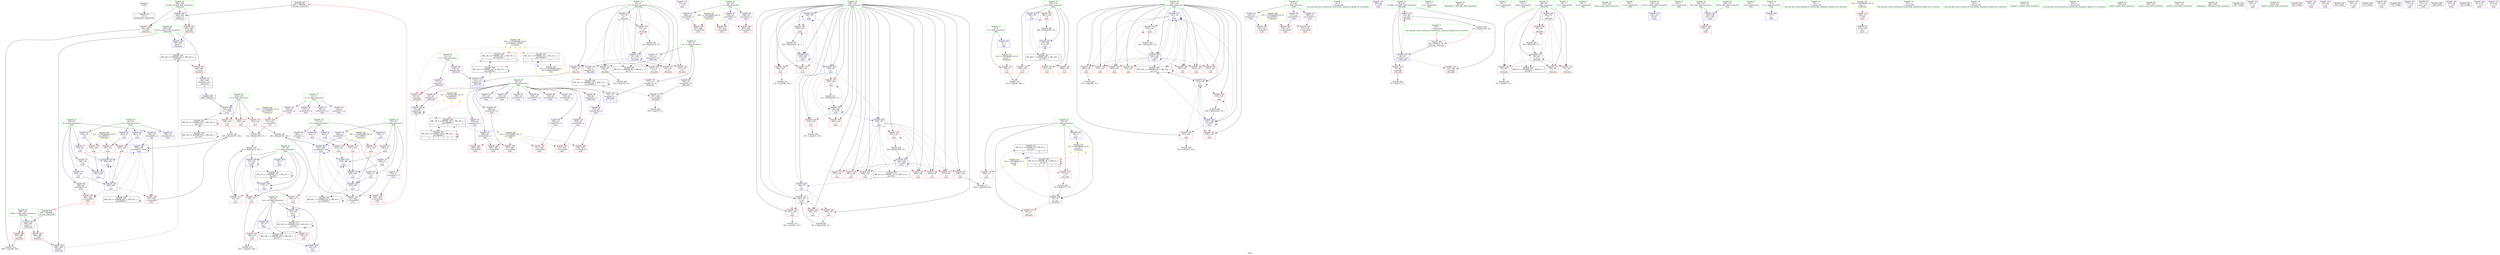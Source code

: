 digraph "SVFG" {
	label="SVFG";

	Node0x5629fb0e31a0 [shape=record,color=grey,label="{NodeID: 0\nNullPtr}"];
	Node0x5629fb0e31a0 -> Node0x5629fb0f45a0[style=solid];
	Node0x5629fb13c520 [shape=record,color=black,label="{NodeID: 443\n384 = PHI(280, )\n0th arg _Z4min2xx }"];
	Node0x5629fb13c520 -> Node0x5629fb101530[style=solid];
	Node0x5629fb0f6c00 [shape=record,color=red,label="{NodeID: 194\n333\<--332\n\<--arrayidx60\nmain\n}"];
	Node0x5629fb0f3730 [shape=record,color=purple,label="{NodeID: 111\n173\<--58\n\<--.str.5\nmain\n}"];
	Node0x5629fb0f2120 [shape=record,color=green,label="{NodeID: 28\n43\<--44\ny\<--y_field_insensitive\nGlob }"];
	Node0x5629fb0f2120 -> Node0x5629fb0f6170[style=solid];
	Node0x5629fb0f2120 -> Node0x5629fb0f6240[style=solid];
	Node0x5629fb0f2120 -> Node0x5629fb0f6310[style=solid];
	Node0x5629fb0fcc40 [shape=record,color=yellow,style=double,label="{NodeID: 388\n14V_1 = ENCHI(MR_14V_0)\npts\{460000 \}\nFun[main]|{<s0>5|<s1>5|<s2>5}}"];
	Node0x5629fb0fcc40:s0 -> Node0x5629fb0f79c0[style=dashed,color=red];
	Node0x5629fb0fcc40:s1 -> Node0x5629fb115750[style=dashed,color=red];
	Node0x5629fb0fcc40:s2 -> Node0x5629fb11c550[style=dashed,color=red];
	Node0x5629fb1053b0 [shape=record,color=grey,label="{NodeID: 305\n108 = cmp(107, 5, )\n}"];
	Node0x5629fb0f8380 [shape=record,color=blue,label="{NodeID: 222\n140\<--79\ni\<--\nmain\n}"];
	Node0x5629fb0f8380 -> Node0x5629fb0fa330[style=dashed];
	Node0x5629fb0f8380 -> Node0x5629fb0fa400[style=dashed];
	Node0x5629fb0f8380 -> Node0x5629fb0fa4d0[style=dashed];
	Node0x5629fb0f8380 -> Node0x5629fb0f8450[style=dashed];
	Node0x5629fb0f8380 -> Node0x5629fb0f8520[style=dashed];
	Node0x5629fb0f9d80 [shape=record,color=red,label="{NodeID: 139\n168\<--138\n\<--k\nmain\n}"];
	Node0x5629fb0f9d80 -> Node0x5629fb105b30[style=solid];
	Node0x5629fb0f49e0 [shape=record,color=purple,label="{NodeID: 56\n221\<--9\narrayidx24\<--m\nmain\n}"];
	Node0x5629fb0fb440 [shape=record,color=red,label="{NodeID: 167\n305\<--142\n\<--j\nmain\n}"];
	Node0x5629fb0f60a0 [shape=record,color=purple,label="{NodeID: 84\n322\<--41\narrayidx57\<--x\nmain\n}"];
	Node0x5629fb0f60a0 -> Node0x5629fb0f6a60[style=solid];
	Node0x5629fb0e3790 [shape=record,color=green,label="{NodeID: 1\n5\<--1\n\<--dummyObj\nCan only get source location for instruction, argument, global var or function.}"];
	Node0x5629fb13c630 [shape=record,color=black,label="{NodeID: 444\n385 = PHI(289, )\n1st arg _Z4min2xx }"];
	Node0x5629fb13c630 -> Node0x5629fb101600[style=solid];
	Node0x5629fb0f6cd0 [shape=record,color=red,label="{NodeID: 195\n335\<--334\n\<--arrayidx61\nmain\n}"];
	Node0x5629fb0f3800 [shape=record,color=purple,label="{NodeID: 112\n360\<--60\n\<--.str.6\nmain\n}"];
	Node0x5629fb0f21f0 [shape=record,color=green,label="{NodeID: 29\n45\<--46\np\<--p_field_insensitive\nGlob }"];
	Node0x5629fb0f21f0 -> Node0x5629fb0f63e0[style=solid];
	Node0x5629fb0f21f0 -> Node0x5629fb0f64b0[style=solid];
	Node0x5629fb0f21f0 -> Node0x5629fb0f6580[style=solid];
	Node0x5629fb0f21f0 -> Node0x5629fb0f6650[style=solid];
	Node0x5629fb0f21f0 -> Node0x5629fb0f6720[style=solid];
	Node0x5629fb0f21f0 -> Node0x5629fb0f67f0[style=solid];
	Node0x5629fb0f21f0 -> Node0x5629fb0f68c0[style=solid];
	Node0x5629fb0f21f0 -> Node0x5629fb0f6990[style=solid];
	Node0x5629fb0f21f0 -> Node0x5629fb0f3b20[style=solid];
	Node0x5629fb0f21f0 -> Node0x5629fb0f3bf0[style=solid];
	Node0x5629fb0f21f0 -> Node0x5629fb0f3cc0[style=solid];
	Node0x5629fb0f21f0 -> Node0x5629fb0f3d90[style=solid];
	Node0x5629fb0f21f0 -> Node0x5629fb0f3e60[style=solid];
	Node0x5629fb0f21f0 -> Node0x5629fb0f3f30[style=solid];
	Node0x5629fb0fcd20 [shape=record,color=yellow,style=double,label="{NodeID: 389\n52V_1 = ENCHI(MR_52V_0)\npts\{220000 240000 \}\nFun[main]|{<s0>5|<s1>5|<s2>5|<s3>5|<s4>5}}"];
	Node0x5629fb0fcd20:s0 -> Node0x5629fb0f9b10[style=dashed,color=red];
	Node0x5629fb0fcd20:s1 -> Node0x5629fb114d50[style=dashed,color=red];
	Node0x5629fb0fcd20:s2 -> Node0x5629fb115250[style=dashed,color=red];
	Node0x5629fb0fcd20:s3 -> Node0x5629fb11bb50[style=dashed,color=red];
	Node0x5629fb0fcd20:s4 -> Node0x5629fb11c050[style=dashed,color=red];
	Node0x5629fb105530 [shape=record,color=grey,label="{NodeID: 306\n74 = cmp(73, 75, )\n}"];
	Node0x5629fb0f8450 [shape=record,color=blue,label="{NodeID: 223\n140\<--205\ni\<--inc15\nmain\n}"];
	Node0x5629fb0f8450 -> Node0x5629fb0fa330[style=dashed];
	Node0x5629fb0f8450 -> Node0x5629fb0fa400[style=dashed];
	Node0x5629fb0f8450 -> Node0x5629fb0fa4d0[style=dashed];
	Node0x5629fb0f8450 -> Node0x5629fb0f8450[style=dashed];
	Node0x5629fb0f8450 -> Node0x5629fb0f8520[style=dashed];
	Node0x5629fb0f9e50 [shape=record,color=red,label="{NodeID: 140\n172\<--138\n\<--k\nmain\n}"];
	Node0x5629fb0f4ab0 [shape=record,color=purple,label="{NodeID: 57\n302\<--9\narrayidx50\<--m\nmain\n}"];
	Node0x5629fb0fb510 [shape=record,color=red,label="{NodeID: 168\n319\<--142\n\<--j\nmain\n}"];
	Node0x5629fb0f6170 [shape=record,color=purple,label="{NodeID: 85\n286\<--43\narrayidx44\<--y\nmain\n}"];
	Node0x5629fb0f6170 -> Node0x5629fb0fc210[style=solid];
	Node0x5629fb0e3820 [shape=record,color=green,label="{NodeID: 2\n47\<--1\n.str\<--dummyObj\nGlob }"];
	Node0x5629fb0f6da0 [shape=record,color=red,label="{NodeID: 196\n337\<--336\n\<--arrayidx62\nmain\n}"];
	Node0x5629fb0f6da0 -> Node0x5629fb104f30[style=solid];
	Node0x5629fb0f38d0 [shape=record,color=red,label="{NodeID: 113\n169\<--4\n\<--t\nmain\n}"];
	Node0x5629fb0f38d0 -> Node0x5629fb105b30[style=solid];
	Node0x5629fb0f22f0 [shape=record,color=green,label="{NodeID: 30\n62\<--63\n_Z6recallx\<--_Z6recallx_field_insensitive\n}"];
	Node0x5629fb1056b0 [shape=record,color=grey,label="{NodeID: 307\n270 = cmp(269, 75, )\n}"];
	Node0x5629fb0f8520 [shape=record,color=blue,label="{NodeID: 224\n140\<--79\ni\<--\nmain\n}"];
	Node0x5629fb0f8520 -> Node0x5629fb0fa5a0[style=dashed];
	Node0x5629fb0f8520 -> Node0x5629fb0fa670[style=dashed];
	Node0x5629fb0f8520 -> Node0x5629fb0fa740[style=dashed];
	Node0x5629fb0f8520 -> Node0x5629fb0f8790[style=dashed];
	Node0x5629fb0f8520 -> Node0x5629fb0f8930[style=dashed];
	Node0x5629fb0f9f20 [shape=record,color=red,label="{NodeID: 141\n358\<--138\n\<--k\nmain\n}"];
	Node0x5629fb0f4b80 [shape=record,color=purple,label="{NodeID: 58\n310\<--9\narrayidx54\<--m\nmain\n}"];
	Node0x5629fb0f4b80 -> Node0x5629fb0fc6f0[style=solid];
	Node0x5629fb0fb5e0 [shape=record,color=red,label="{NodeID: 169\n331\<--142\n\<--j\nmain\n}"];
	Node0x5629fb0f6240 [shape=record,color=purple,label="{NodeID: 86\n308\<--43\narrayidx53\<--y\nmain\n}"];
	Node0x5629fb0f6240 -> Node0x5629fb0fc620[style=solid];
	Node0x5629fb0e38b0 [shape=record,color=green,label="{NodeID: 3\n49\<--1\n.str.1\<--dummyObj\nGlob }"];
	Node0x5629fb0f6e70 [shape=record,color=red,label="{NodeID: 197\n404\<--386\n\<--retval\n_Z4min2xx\n}"];
	Node0x5629fb0f6e70 -> Node0x5629fb0f4840[style=solid];
	Node0x5629fb0f39a0 [shape=record,color=red,label="{NodeID: 114\n77\<--25\n\<--c\n_Z6recallx\n}"];
	Node0x5629fb0f39a0 -> Node0x5629fb103a30[style=solid];
	Node0x5629fb0f23f0 [shape=record,color=green,label="{NodeID: 31\n66\<--67\nlev.addr\<--lev.addr_field_insensitive\n_Z6recallx\n}"];
	Node0x5629fb0f23f0 -> Node0x5629fb0f9080[style=solid];
	Node0x5629fb0f23f0 -> Node0x5629fb0f9150[style=solid];
	Node0x5629fb0f23f0 -> Node0x5629fb0f9220[style=solid];
	Node0x5629fb0f23f0 -> Node0x5629fb0f7750[style=solid];
	Node0x5629fb105830 [shape=record,color=grey,label="{NodeID: 308\n216 = cmp(215, 183, )\n}"];
	Node0x5629fb0f85f0 [shape=record,color=blue,label="{NodeID: 225\n142\<--79\nj\<--\nmain\n}"];
	Node0x5629fb0f85f0 -> Node0x5629fb0fae90[style=dashed];
	Node0x5629fb0f85f0 -> Node0x5629fb0faf60[style=dashed];
	Node0x5629fb0f85f0 -> Node0x5629fb0fb030[style=dashed];
	Node0x5629fb0f85f0 -> Node0x5629fb0f85f0[style=dashed];
	Node0x5629fb0f85f0 -> Node0x5629fb0f86c0[style=dashed];
	Node0x5629fb0f85f0 -> Node0x5629fb100de0[style=dashed];
	Node0x5629fb0f85f0 -> Node0x5629fb11de50[style=dashed];
	Node0x5629fb0f9ff0 [shape=record,color=red,label="{NodeID: 142\n365\<--138\n\<--k\nmain\n}"];
	Node0x5629fb0f9ff0 -> Node0x5629fb104630[style=solid];
	Node0x5629fb0f4c50 [shape=record,color=purple,label="{NodeID: 59\n186\<--11\narrayidx\<--a\nmain\n}"];
	Node0x5629fb0fb6b0 [shape=record,color=red,label="{NodeID: 170\n341\<--142\n\<--j\nmain\n}"];
	Node0x5629fb0fb6b0 -> Node0x5629fb104c30[style=solid];
	Node0x5629fb0f6310 [shape=record,color=purple,label="{NodeID: 87\n334\<--43\narrayidx61\<--y\nmain\n}"];
	Node0x5629fb0f6310 -> Node0x5629fb0f6cd0[style=solid];
	Node0x5629fb0cbfe0 [shape=record,color=green,label="{NodeID: 4\n51\<--1\nstdin\<--dummyObj\nGlob }"];
	Node0x5629fb0f6f40 [shape=record,color=red,label="{NodeID: 198\n394\<--388\n\<--k.addr\n_Z4min2xx\n}"];
	Node0x5629fb0f6f40 -> Node0x5629fb106130[style=solid];
	Node0x5629fb0f8a80 [shape=record,color=red,label="{NodeID: 115\n89\<--25\n\<--c\n_Z6recallx\n}"];
	Node0x5629fb0f24c0 [shape=record,color=green,label="{NodeID: 32\n68\<--69\ni\<--i_field_insensitive\n_Z6recallx\n}"];
	Node0x5629fb0f24c0 -> Node0x5629fb0f92f0[style=solid];
	Node0x5629fb0f24c0 -> Node0x5629fb0f93c0[style=solid];
	Node0x5629fb0f24c0 -> Node0x5629fb0f9490[style=solid];
	Node0x5629fb0f24c0 -> Node0x5629fb0f9560[style=solid];
	Node0x5629fb0f24c0 -> Node0x5629fb0f78f0[style=solid];
	Node0x5629fb0f24c0 -> Node0x5629fb0f7a90[style=solid];
	Node0x5629fb1059b0 [shape=record,color=grey,label="{NodeID: 309\n211 = cmp(210, 183, )\n}"];
	Node0x5629fb0f86c0 [shape=record,color=blue,label="{NodeID: 226\n142\<--226\nj\<--inc27\nmain\n}"];
	Node0x5629fb0f86c0 -> Node0x5629fb0fae90[style=dashed];
	Node0x5629fb0f86c0 -> Node0x5629fb0faf60[style=dashed];
	Node0x5629fb0f86c0 -> Node0x5629fb0fb030[style=dashed];
	Node0x5629fb0f86c0 -> Node0x5629fb0f85f0[style=dashed];
	Node0x5629fb0f86c0 -> Node0x5629fb0f86c0[style=dashed];
	Node0x5629fb0f86c0 -> Node0x5629fb100de0[style=dashed];
	Node0x5629fb0f86c0 -> Node0x5629fb11de50[style=dashed];
	Node0x5629fb0fa0c0 [shape=record,color=red,label="{NodeID: 143\n181\<--140\n\<--i\nmain\n}"];
	Node0x5629fb0fa0c0 -> Node0x5629fb1062b0[style=solid];
	Node0x5629fb0f4d20 [shape=record,color=purple,label="{NodeID: 60\n242\<--11\n\<--a\nmain\n}"];
	Node0x5629fb0f4d20 -> Node0x5629fb0fb9f0[style=solid];
	Node0x5629fb0fb780 [shape=record,color=red,label="{NodeID: 171\n294\<--144\n\<--w\nmain\n}"];
	Node0x5629fb0fb780 -> Node0x5629fb104030[style=solid];
	Node0x5629fb0f63e0 [shape=record,color=purple,label="{NodeID: 88\n90\<--45\narrayidx2\<--p\n_Z6recallx\n}"];
	Node0x5629fb0cc070 [shape=record,color=green,label="{NodeID: 5\n52\<--1\n.str.2\<--dummyObj\nGlob }"];
	Node0x5629fb0f7010 [shape=record,color=red,label="{NodeID: 199\n401\<--388\n\<--k.addr\n_Z4min2xx\n}"];
	Node0x5629fb0f7010 -> Node0x5629fb1017a0[style=solid];
	Node0x5629fb0f8b10 [shape=record,color=red,label="{NodeID: 116\n239\<--25\n\<--c\nmain\n}"];
	Node0x5629fb0f8b10 -> Node0x5629fb105cb0[style=solid];
	Node0x5629fb0f2590 [shape=record,color=green,label="{NodeID: 33\n70\<--71\ni5\<--i5_field_insensitive\n_Z6recallx\n}"];
	Node0x5629fb0f2590 -> Node0x5629fb0f9630[style=solid];
	Node0x5629fb0f2590 -> Node0x5629fb0f9700[style=solid];
	Node0x5629fb0f2590 -> Node0x5629fb0f97d0[style=solid];
	Node0x5629fb0f2590 -> Node0x5629fb0f98a0[style=solid];
	Node0x5629fb0f2590 -> Node0x5629fb0f9970[style=solid];
	Node0x5629fb0f2590 -> Node0x5629fb0f9a40[style=solid];
	Node0x5629fb0f2590 -> Node0x5629fb0f7b60[style=solid];
	Node0x5629fb0f2590 -> Node0x5629fb0f7ea0[style=solid];
	Node0x5629fb105b30 [shape=record,color=grey,label="{NodeID: 310\n170 = cmp(168, 169, )\n}"];
	Node0x5629fb0f8790 [shape=record,color=blue,label="{NodeID: 227\n140\<--231\ni\<--inc30\nmain\n}"];
	Node0x5629fb0f8790 -> Node0x5629fb0fa5a0[style=dashed];
	Node0x5629fb0f8790 -> Node0x5629fb0fa670[style=dashed];
	Node0x5629fb0f8790 -> Node0x5629fb0fa740[style=dashed];
	Node0x5629fb0f8790 -> Node0x5629fb0f8790[style=dashed];
	Node0x5629fb0f8790 -> Node0x5629fb0f8930[style=dashed];
	Node0x5629fb0fa190 [shape=record,color=red,label="{NodeID: 144\n185\<--140\n\<--i\nmain\n}"];
	Node0x5629fb0f4df0 [shape=record,color=purple,label="{NodeID: 61\n246\<--11\n\<--a\nmain\n}"];
	Node0x5629fb0f4df0 -> Node0x5629fb0fbac0[style=solid];
	Node0x5629fb0fb850 [shape=record,color=red,label="{NodeID: 172\n316\<--144\n\<--w\nmain\n}"];
	Node0x5629fb0fb850 -> Node0x5629fb1044b0[style=solid];
	Node0x5629fb0f64b0 [shape=record,color=purple,label="{NodeID: 89\n92\<--45\narrayidx3\<--p\n_Z6recallx\n}"];
	Node0x5629fb0f64b0 -> Node0x5629fb0f79c0[style=solid];
	Node0x5629fb0cc100 [shape=record,color=green,label="{NodeID: 6\n54\<--1\n.str.3\<--dummyObj\nGlob }"];
	Node0x5629fb0f70e0 [shape=record,color=red,label="{NodeID: 200\n395\<--390\n\<--l.addr\n_Z4min2xx\n}"];
	Node0x5629fb0f70e0 -> Node0x5629fb106130[style=solid];
	Node0x5629fb0f8ba0 [shape=record,color=red,label="{NodeID: 117\n313\<--27\n\<--s\nmain\n}"];
	Node0x5629fb0f8ba0 -> Node0x5629fb1041b0[style=solid];
	Node0x5629fb0f2660 [shape=record,color=green,label="{NodeID: 34\n131\<--132\nmain\<--main_field_insensitive\n}"];
	Node0x5629fb105cb0 [shape=record,color=grey,label="{NodeID: 311\n240 = cmp(238, 239, )\n}"];
	Node0x5629fb0f8860 [shape=record,color=blue,label="{NodeID: 228\n29\<--235\nmx\<--\nmain\n}"];
	Node0x5629fb0f8860 -> Node0x5629fb0d65f0[style=dashed];
	Node0x5629fb0fa260 [shape=record,color=red,label="{NodeID: 145\n190\<--140\n\<--i\nmain\n}"];
	Node0x5629fb0fa260 -> Node0x5629fb104ab0[style=solid];
	Node0x5629fb0f4ec0 [shape=record,color=purple,label="{NodeID: 62\n250\<--11\n\<--a\nmain\n}"];
	Node0x5629fb0f4ec0 -> Node0x5629fb0fbb90[style=solid];
	Node0x5629fb0fb920 [shape=record,color=red,label="{NodeID: 173\n328\<--144\n\<--w\nmain\n}"];
	Node0x5629fb0fb920 -> Node0x5629fb104f30[style=solid];
	Node0x5629fb0f6580 [shape=record,color=purple,label="{NodeID: 90\n273\<--45\narrayidx38\<--p\nmain\n}"];
	Node0x5629fb0cc190 [shape=record,color=green,label="{NodeID: 7\n56\<--1\n.str.4\<--dummyObj\nGlob }"];
	Node0x5629fb0f71b0 [shape=record,color=red,label="{NodeID: 201\n398\<--390\n\<--l.addr\n_Z4min2xx\n}"];
	Node0x5629fb0f71b0 -> Node0x5629fb1016d0[style=solid];
	Node0x5629fb0f8c70 [shape=record,color=red,label="{NodeID: 118\n345\<--27\n\<--s\nmain\n}"];
	Node0x5629fb0f8c70 -> Node0x5629fb105fb0[style=solid];
	Node0x5629fb0f2760 [shape=record,color=green,label="{NodeID: 35\n134\<--135\nretval\<--retval_field_insensitive\nmain\n}"];
	Node0x5629fb0f2760 -> Node0x5629fb0f7f70[style=solid];
	Node0x5629fb105e30 [shape=record,color=grey,label="{NodeID: 312\n197 = cmp(196, 183, )\n}"];
	Node0x5629fb0f8930 [shape=record,color=blue,label="{NodeID: 229\n140\<--79\ni\<--\nmain\n}"];
	Node0x5629fb0f8930 -> Node0x5629fb0fa810[style=dashed];
	Node0x5629fb0f8930 -> Node0x5629fb0fa8e0[style=dashed];
	Node0x5629fb0f8930 -> Node0x5629fb0fa9b0[style=dashed];
	Node0x5629fb0f8930 -> Node0x5629fb0faa80[style=dashed];
	Node0x5629fb0f8930 -> Node0x5629fb0fab50[style=dashed];
	Node0x5629fb0f8930 -> Node0x5629fb0fac20[style=dashed];
	Node0x5629fb0f8930 -> Node0x5629fb0facf0[style=dashed];
	Node0x5629fb0f8930 -> Node0x5629fb0fadc0[style=dashed];
	Node0x5629fb0f8930 -> Node0x5629fb101390[style=dashed];
	Node0x5629fb0f8930 -> Node0x5629fb11d950[style=dashed];
	Node0x5629fb0fa330 [shape=record,color=red,label="{NodeID: 146\n196\<--140\n\<--i\nmain\n}"];
	Node0x5629fb0fa330 -> Node0x5629fb105e30[style=solid];
	Node0x5629fb0f4f90 [shape=record,color=purple,label="{NodeID: 63\n200\<--16\narrayidx12\<--b\nmain\n}"];
	Node0x5629fb0fb9f0 [shape=record,color=red,label="{NodeID: 174\n243\<--242\n\<--\nmain\n}"];
	Node0x5629fb0fb9f0 -> Node0x5629fb1008b0[style=solid];
	Node0x5629fb0f6650 [shape=record,color=purple,label="{NodeID: 91\n275\<--45\narrayidx39\<--p\nmain\n}"];
	Node0x5629fb0f6650 -> Node0x5629fb0fbed0[style=solid];
	Node0x5629fb0e39b0 [shape=record,color=green,label="{NodeID: 8\n58\<--1\n.str.5\<--dummyObj\nGlob }"];
	Node0x5629fb0f7280 [shape=record,color=blue,label="{NodeID: 202\n4\<--5\nt\<--\nGlob }"];
	Node0x5629fb0f7280 -> Node0x5629fb113240[style=dashed];
	Node0x5629fb0f8d40 [shape=record,color=red,label="{NodeID: 119\n349\<--27\n\<--s\nmain\n}"];
	Node0x5629fb0f8d40 -> Node0x5629fb1012c0[style=solid];
	Node0x5629fb0f2830 [shape=record,color=green,label="{NodeID: 36\n136\<--137\nfp2\<--fp2_field_insensitive\nmain\n}"];
	Node0x5629fb0f2830 -> Node0x5629fb0f9cb0[style=solid];
	Node0x5629fb0f2830 -> Node0x5629fb0f8040[style=solid];
	Node0x5629fb105fb0 [shape=record,color=grey,label="{NodeID: 313\n347 = cmp(345, 346, )\n}"];
	Node0x5629fb1008b0 [shape=record,color=blue,label="{NodeID: 230\n244\<--243\n\<--\nmain\n}"];
	Node0x5629fb1008b0 -> Node0x5629fb100940[style=dashed];
	Node0x5629fb0fa400 [shape=record,color=red,label="{NodeID: 147\n199\<--140\n\<--i\nmain\n}"];
	Node0x5629fb0f5060 [shape=record,color=purple,label="{NodeID: 64\n254\<--16\n\<--b\nmain\n}"];
	Node0x5629fb0f5060 -> Node0x5629fb0fbc60[style=solid];
	Node0x5629fb0fbac0 [shape=record,color=red,label="{NodeID: 175\n247\<--246\n\<--\nmain\n}"];
	Node0x5629fb0fbac0 -> Node0x5629fb100940[style=solid];
	Node0x5629fb0f6720 [shape=record,color=purple,label="{NodeID: 92\n282\<--45\narrayidx42\<--p\nmain\n}"];
	Node0x5629fb0e3a40 [shape=record,color=green,label="{NodeID: 9\n60\<--1\n.str.6\<--dummyObj\nGlob }"];
	Node0x5629fb0f7350 [shape=record,color=blue,label="{NodeID: 203\n7\<--5\nn\<--\nGlob }"];
	Node0x5629fb0f8e10 [shape=record,color=red,label="{NodeID: 120\n346\<--29\n\<--mx\nmain\n}"];
	Node0x5629fb0f8e10 -> Node0x5629fb105fb0[style=solid];
	Node0x5629fb0f2900 [shape=record,color=green,label="{NodeID: 37\n138\<--139\nk\<--k_field_insensitive\nmain\n}"];
	Node0x5629fb0f2900 -> Node0x5629fb0f9d80[style=solid];
	Node0x5629fb0f2900 -> Node0x5629fb0f9e50[style=solid];
	Node0x5629fb0f2900 -> Node0x5629fb0f9f20[style=solid];
	Node0x5629fb0f2900 -> Node0x5629fb0f9ff0[style=solid];
	Node0x5629fb0f2900 -> Node0x5629fb0f8110[style=solid];
	Node0x5629fb0f2900 -> Node0x5629fb101460[style=solid];
	Node0x5629fb106130 [shape=record,color=grey,label="{NodeID: 314\n396 = cmp(394, 395, )\n}"];
	Node0x5629fb100940 [shape=record,color=blue,label="{NodeID: 231\n248\<--247\n\<--\nmain\n}"];
	Node0x5629fb100940 -> Node0x5629fb1009d0[style=dashed];
	Node0x5629fb0fa4d0 [shape=record,color=red,label="{NodeID: 148\n204\<--140\n\<--i\nmain\n}"];
	Node0x5629fb0fa4d0 -> Node0x5629fb1047b0[style=solid];
	Node0x5629fb0f5130 [shape=record,color=purple,label="{NodeID: 65\n258\<--16\n\<--b\nmain\n}"];
	Node0x5629fb0f5130 -> Node0x5629fb0fbd30[style=solid];
	Node0x5629fb0fbb90 [shape=record,color=red,label="{NodeID: 176\n251\<--250\n\<--\nmain\n}"];
	Node0x5629fb0fbb90 -> Node0x5629fb1009d0[style=solid];
	Node0x5629fb0f67f0 [shape=record,color=purple,label="{NodeID: 93\n284\<--45\narrayidx43\<--p\nmain\n}"];
	Node0x5629fb0f67f0 -> Node0x5629fb0fc140[style=solid];
	Node0x5629fb0e3ad0 [shape=record,color=green,label="{NodeID: 10\n75\<--1\n\<--dummyObj\nCan only get source location for instruction, argument, global var or function.}"];
	Node0x5629fb113130 [shape=record,color=yellow,style=double,label="{NodeID: 370\n16V_1 = ENCHI(MR_16V_0)\npts\{1 \}\nFun[main]}"];
	Node0x5629fb113130 -> Node0x5629fb0f8fb0[style=dashed];
	Node0x5629fb0f7450 [shape=record,color=blue,label="{NodeID: 204\n25\<--5\nc\<--\nGlob }"];
	Node0x5629fb0f7450 -> Node0x5629fb113320[style=dashed];
	Node0x5629fb0f8ee0 [shape=record,color=red,label="{NodeID: 121\n359\<--29\n\<--mx\nmain\n}"];
	Node0x5629fb0f29d0 [shape=record,color=green,label="{NodeID: 38\n140\<--141\ni\<--i_field_insensitive\nmain\n}"];
	Node0x5629fb0f29d0 -> Node0x5629fb0fa0c0[style=solid];
	Node0x5629fb0f29d0 -> Node0x5629fb0fa190[style=solid];
	Node0x5629fb0f29d0 -> Node0x5629fb0fa260[style=solid];
	Node0x5629fb0f29d0 -> Node0x5629fb0fa330[style=solid];
	Node0x5629fb0f29d0 -> Node0x5629fb0fa400[style=solid];
	Node0x5629fb0f29d0 -> Node0x5629fb0fa4d0[style=solid];
	Node0x5629fb0f29d0 -> Node0x5629fb0fa5a0[style=solid];
	Node0x5629fb0f29d0 -> Node0x5629fb0fa670[style=solid];
	Node0x5629fb0f29d0 -> Node0x5629fb0fa740[style=solid];
	Node0x5629fb0f29d0 -> Node0x5629fb0fa810[style=solid];
	Node0x5629fb0f29d0 -> Node0x5629fb0fa8e0[style=solid];
	Node0x5629fb0f29d0 -> Node0x5629fb0fa9b0[style=solid];
	Node0x5629fb0f29d0 -> Node0x5629fb0faa80[style=solid];
	Node0x5629fb0f29d0 -> Node0x5629fb0fab50[style=solid];
	Node0x5629fb0f29d0 -> Node0x5629fb0fac20[style=solid];
	Node0x5629fb0f29d0 -> Node0x5629fb0facf0[style=solid];
	Node0x5629fb0f29d0 -> Node0x5629fb0fadc0[style=solid];
	Node0x5629fb0f29d0 -> Node0x5629fb0f81e0[style=solid];
	Node0x5629fb0f29d0 -> Node0x5629fb0f82b0[style=solid];
	Node0x5629fb0f29d0 -> Node0x5629fb0f8380[style=solid];
	Node0x5629fb0f29d0 -> Node0x5629fb0f8450[style=solid];
	Node0x5629fb0f29d0 -> Node0x5629fb0f8520[style=solid];
	Node0x5629fb0f29d0 -> Node0x5629fb0f8790[style=solid];
	Node0x5629fb0f29d0 -> Node0x5629fb0f8930[style=solid];
	Node0x5629fb0f29d0 -> Node0x5629fb101390[style=solid];
	Node0x5629fb1062b0 [shape=record,color=grey,label="{NodeID: 315\n182 = cmp(181, 183, )\n}"];
	Node0x5629fb1009d0 [shape=record,color=blue,label="{NodeID: 232\n252\<--251\n\<--\nmain\n}"];
	Node0x5629fb1009d0 -> Node0x5629fb0fc070[style=dashed];
	Node0x5629fb1009d0 -> Node0x5629fb0f6b30[style=dashed];
	Node0x5629fb1009d0 -> Node0x5629fb1008b0[style=dashed];
	Node0x5629fb1009d0 -> Node0x5629fb101050[style=dashed];
	Node0x5629fb1009d0 -> Node0x5629fb11e850[style=dashed];
	Node0x5629fb0fa5a0 [shape=record,color=red,label="{NodeID: 149\n210\<--140\n\<--i\nmain\n}"];
	Node0x5629fb0fa5a0 -> Node0x5629fb1059b0[style=solid];
	Node0x5629fb0f5200 [shape=record,color=purple,label="{NodeID: 66\n262\<--16\n\<--b\nmain\n}"];
	Node0x5629fb0f5200 -> Node0x5629fb0fbe00[style=solid];
	Node0x5629fb0fbc60 [shape=record,color=red,label="{NodeID: 177\n255\<--254\n\<--\nmain\n}"];
	Node0x5629fb0fbc60 -> Node0x5629fb100aa0[style=solid];
	Node0x5629fb0f68c0 [shape=record,color=purple,label="{NodeID: 94\n296\<--45\narrayidx47\<--p\nmain\n}"];
	Node0x5629fb0e3b60 [shape=record,color=green,label="{NodeID: 11\n79\<--1\n\<--dummyObj\nCan only get source location for instruction, argument, global var or function.|{<s0>5}}"];
	Node0x5629fb0e3b60:s0 -> Node0x5629fb13c260[style=solid,color=red];
	Node0x5629fb113240 [shape=record,color=yellow,style=double,label="{NodeID: 371\n18V_1 = ENCHI(MR_18V_0)\npts\{6 \}\nFun[main]}"];
	Node0x5629fb113240 -> Node0x5629fb0f38d0[style=dashed];
	Node0x5629fb103a30 [shape=record,color=grey,label="{NodeID: 288\n78 = Binary(77, 79, )\n}"];
	Node0x5629fb103a30 -> Node0x5629fb0f7820[style=solid];
	Node0x5629fb0f7550 [shape=record,color=blue,label="{NodeID: 205\n27\<--5\ns\<--\nGlob }"];
	Node0x5629fb0f7550 -> Node0x5629fb11ca50[style=dashed];
	Node0x5629fb0f8fb0 [shape=record,color=red,label="{NodeID: 122\n148\<--51\n\<--stdin\nmain\n}"];
	Node0x5629fb0f8fb0 -> Node0x5629fb0f4770[style=solid];
	Node0x5629fb0f2aa0 [shape=record,color=green,label="{NodeID: 39\n142\<--143\nj\<--j_field_insensitive\nmain\n}"];
	Node0x5629fb0f2aa0 -> Node0x5629fb0fae90[style=solid];
	Node0x5629fb0f2aa0 -> Node0x5629fb0faf60[style=solid];
	Node0x5629fb0f2aa0 -> Node0x5629fb0fb030[style=solid];
	Node0x5629fb0f2aa0 -> Node0x5629fb0fb100[style=solid];
	Node0x5629fb0f2aa0 -> Node0x5629fb0fb1d0[style=solid];
	Node0x5629fb0f2aa0 -> Node0x5629fb0fb2a0[style=solid];
	Node0x5629fb0f2aa0 -> Node0x5629fb0fb370[style=solid];
	Node0x5629fb0f2aa0 -> Node0x5629fb0fb440[style=solid];
	Node0x5629fb0f2aa0 -> Node0x5629fb0fb510[style=solid];
	Node0x5629fb0f2aa0 -> Node0x5629fb0fb5e0[style=solid];
	Node0x5629fb0f2aa0 -> Node0x5629fb0fb6b0[style=solid];
	Node0x5629fb0f2aa0 -> Node0x5629fb0f85f0[style=solid];
	Node0x5629fb0f2aa0 -> Node0x5629fb0f86c0[style=solid];
	Node0x5629fb0f2aa0 -> Node0x5629fb100de0[style=solid];
	Node0x5629fb0f2aa0 -> Node0x5629fb1011f0[style=solid];
	Node0x5629fb100aa0 [shape=record,color=blue,label="{NodeID: 233\n256\<--255\n\<--\nmain\n}"];
	Node0x5629fb100aa0 -> Node0x5629fb100b70[style=dashed];
	Node0x5629fb0fa670 [shape=record,color=red,label="{NodeID: 150\n218\<--140\n\<--i\nmain\n}"];
	Node0x5629fb0f52d0 [shape=record,color=purple,label="{NodeID: 67\n87\<--21\narrayidx\<--v\n_Z6recallx\n}"];
	Node0x5629fb0f52d0 -> Node0x5629fb0f9b10[style=solid];
	Node0x5629fb0fbd30 [shape=record,color=red,label="{NodeID: 178\n259\<--258\n\<--\nmain\n}"];
	Node0x5629fb0fbd30 -> Node0x5629fb100b70[style=solid];
	Node0x5629fb0f6990 [shape=record,color=purple,label="{NodeID: 95\n298\<--45\narrayidx48\<--p\nmain\n}"];
	Node0x5629fb0f6990 -> Node0x5629fb0fc3b0[style=solid];
	Node0x5629fb0e3c30 [shape=record,color=green,label="{NodeID: 12\n147\<--1\n\<--dummyObj\nCan only get source location for instruction, argument, global var or function.}"];
	Node0x5629fb113320 [shape=record,color=yellow,style=double,label="{NodeID: 372\n2V_1 = ENCHI(MR_2V_0)\npts\{26 \}\nFun[main]|{<s0>5|<s1>5|<s2>5}}"];
	Node0x5629fb113320:s0 -> Node0x5629fb0f39a0[style=dashed,color=red];
	Node0x5629fb113320:s1 -> Node0x5629fb0f7820[style=dashed,color=red];
	Node0x5629fb113320:s2 -> Node0x5629fb11b150[style=dashed,color=red];
	Node0x5629fb103bb0 [shape=record,color=grey,label="{NodeID: 289\n96 = Binary(95, 79, )\n}"];
	Node0x5629fb103bb0 -> Node0x5629fb0f7a90[style=solid];
	Node0x5629fb0f7650 [shape=record,color=blue,label="{NodeID: 206\n29\<--5\nmx\<--\nGlob }"];
	Node0x5629fb0f7650 -> Node0x5629fb11cf50[style=dashed];
	Node0x5629fb0f9080 [shape=record,color=red,label="{NodeID: 123\n73\<--66\n\<--lev.addr\n_Z6recallx\n}"];
	Node0x5629fb0f9080 -> Node0x5629fb105530[style=solid];
	Node0x5629fb0f2b70 [shape=record,color=green,label="{NodeID: 40\n144\<--145\nw\<--w_field_insensitive\nmain\n}"];
	Node0x5629fb0f2b70 -> Node0x5629fb0fb780[style=solid];
	Node0x5629fb0f2b70 -> Node0x5629fb0fb850[style=solid];
	Node0x5629fb0f2b70 -> Node0x5629fb0fb920[style=solid];
	Node0x5629fb0f2b70 -> Node0x5629fb100eb0[style=solid];
	Node0x5629fb0d65f0 [shape=record,color=black,label="{NodeID: 317\nMR_23V_4 = PHI(MR_23V_6, MR_23V_3, )\npts\{30 \}\n}"];
	Node0x5629fb0d65f0 -> Node0x5629fb0f8e10[style=dashed];
	Node0x5629fb0d65f0 -> Node0x5629fb0f8ee0[style=dashed];
	Node0x5629fb0d65f0 -> Node0x5629fb1012c0[style=dashed];
	Node0x5629fb0d65f0 -> Node0x5629fb0d65f0[style=dashed];
	Node0x5629fb0d65f0 -> Node0x5629fb11cf50[style=dashed];
	Node0x5629fb100b70 [shape=record,color=blue,label="{NodeID: 234\n260\<--259\n\<--\nmain\n}"];
	Node0x5629fb100b70 -> Node0x5629fb100c40[style=dashed];
	Node0x5629fb0fa740 [shape=record,color=red,label="{NodeID: 151\n230\<--140\n\<--i\nmain\n}"];
	Node0x5629fb0fa740 -> Node0x5629fb104db0[style=solid];
	Node0x5629fb0f53a0 [shape=record,color=purple,label="{NodeID: 68\n116\<--21\narrayidx12\<--v\n_Z6recallx\n}"];
	Node0x5629fb0f53a0 -> Node0x5629fb0f7d00[style=solid];
	Node0x5629fb11ac50 [shape=record,color=black,label="{NodeID: 345\nMR_54V_3 = PHI(MR_54V_4, MR_54V_2, )\npts\{387 \}\n}"];
	Node0x5629fb11ac50 -> Node0x5629fb0f6e70[style=dashed];
	Node0x5629fb0fbe00 [shape=record,color=red,label="{NodeID: 179\n263\<--262\n\<--\nmain\n}"];
	Node0x5629fb0fbe00 -> Node0x5629fb100c40[style=solid];
	Node0x5629fb0f3b20 [shape=record,color=purple,label="{NodeID: 96\n304\<--45\narrayidx51\<--p\nmain\n}"];
	Node0x5629fb0f1630 [shape=record,color=green,label="{NodeID: 13\n183\<--1\n\<--dummyObj\nCan only get source location for instruction, argument, global var or function.}"];
	Node0x5629fb103d30 [shape=record,color=grey,label="{NodeID: 290\n119 = Binary(118, 79, )\n|{<s0>1}}"];
	Node0x5629fb103d30:s0 -> Node0x5629fb13c260[style=solid,color=red];
	Node0x5629fb0f7750 [shape=record,color=blue,label="{NodeID: 207\n66\<--65\nlev.addr\<--lev\n_Z6recallx\n}"];
	Node0x5629fb0f7750 -> Node0x5629fb0f9080[style=dashed];
	Node0x5629fb0f7750 -> Node0x5629fb0f9150[style=dashed];
	Node0x5629fb0f7750 -> Node0x5629fb0f9220[style=dashed];
	Node0x5629fb0f9150 [shape=record,color=red,label="{NodeID: 124\n115\<--66\n\<--lev.addr\n_Z6recallx\n}"];
	Node0x5629fb0f2c40 [shape=record,color=green,label="{NodeID: 41\n152\<--153\nfreopen\<--freopen_field_insensitive\n}"];
	Node0x5629fb100c40 [shape=record,color=blue,label="{NodeID: 235\n264\<--263\n\<--\nmain\n}"];
	Node0x5629fb100c40 -> Node0x5629fb0fc2e0[style=dashed];
	Node0x5629fb100c40 -> Node0x5629fb0f6da0[style=dashed];
	Node0x5629fb100c40 -> Node0x5629fb100aa0[style=dashed];
	Node0x5629fb100c40 -> Node0x5629fb101120[style=dashed];
	Node0x5629fb100c40 -> Node0x5629fb11ed50[style=dashed];
	Node0x5629fb0fa810 [shape=record,color=red,label="{NodeID: 152\n238\<--140\n\<--i\nmain\n}"];
	Node0x5629fb0fa810 -> Node0x5629fb105cb0[style=solid];
	Node0x5629fb0f5470 [shape=record,color=purple,label="{NodeID: 69\n106\<--23\narrayidx9\<--ck\n_Z6recallx\n}"];
	Node0x5629fb0f5470 -> Node0x5629fb0f9be0[style=solid];
	Node0x5629fb11b150 [shape=record,color=black,label="{NodeID: 346\nMR_2V_4 = PHI(MR_2V_5, MR_2V_1, )\npts\{26 \}\n|{|<s2>1|<s3>1|<s4>1}}"];
	Node0x5629fb11b150 -> Node0x5629fb113e50[style=dashed];
	Node0x5629fb11b150 -> Node0x5629fb11b150[style=dashed];
	Node0x5629fb11b150:s2 -> Node0x5629fb0f39a0[style=dashed,color=red];
	Node0x5629fb11b150:s3 -> Node0x5629fb0f7820[style=dashed,color=red];
	Node0x5629fb11b150:s4 -> Node0x5629fb11b150[style=dashed,color=red];
	Node0x5629fb0fbed0 [shape=record,color=red,label="{NodeID: 180\n276\<--275\n\<--arrayidx39\nmain\n}"];
	Node0x5629fb0f3bf0 [shape=record,color=purple,label="{NodeID: 97\n306\<--45\narrayidx52\<--p\nmain\n}"];
	Node0x5629fb0f3bf0 -> Node0x5629fb0fc550[style=solid];
	Node0x5629fb0f16c0 [shape=record,color=green,label="{NodeID: 14\n235\<--1\n\<--dummyObj\nCan only get source location for instruction, argument, global var or function.}"];
	Node0x5629fb103eb0 [shape=record,color=grey,label="{NodeID: 291\n126 = Binary(125, 79, )\n}"];
	Node0x5629fb103eb0 -> Node0x5629fb0f7ea0[style=solid];
	Node0x5629fb0f7820 [shape=record,color=blue,label="{NodeID: 208\n25\<--78\nc\<--inc\n_Z6recallx\n}"];
	Node0x5629fb0f7820 -> Node0x5629fb0f8a80[style=dashed];
	Node0x5629fb0f7820 -> Node0x5629fb113e50[style=dashed];
	Node0x5629fb0f9220 [shape=record,color=red,label="{NodeID: 125\n118\<--66\n\<--lev.addr\n_Z6recallx\n}"];
	Node0x5629fb0f9220 -> Node0x5629fb103d30[style=solid];
	Node0x5629fb0f2d40 [shape=record,color=green,label="{NodeID: 42\n156\<--157\ncall1\<--call1_field_insensitive\nmain\n}"];
	Node0x5629fb0f2d40 -> Node0x5629fb0f8040[style=solid];
	Node0x5629fb100d10 [shape=record,color=blue,label="{NodeID: 236\n27\<--5\ns\<--\nmain\n}"];
	Node0x5629fb100d10 -> Node0x5629fb0f8ba0[style=dashed];
	Node0x5629fb100d10 -> Node0x5629fb0f8c70[style=dashed];
	Node0x5629fb100d10 -> Node0x5629fb0f8d40[style=dashed];
	Node0x5629fb100d10 -> Node0x5629fb100d10[style=dashed];
	Node0x5629fb100d10 -> Node0x5629fb100f80[style=dashed];
	Node0x5629fb100d10 -> Node0x5629fb11ca50[style=dashed];
	Node0x5629fb0fa8e0 [shape=record,color=red,label="{NodeID: 153\n272\<--140\n\<--i\nmain\n}"];
	Node0x5629fb0f5540 [shape=record,color=purple,label="{NodeID: 70\n112\<--23\narrayidx11\<--ck\n_Z6recallx\n}"];
	Node0x5629fb0f5540 -> Node0x5629fb0f7c30[style=solid];
	Node0x5629fb0fbfa0 [shape=record,color=red,label="{NodeID: 181\n278\<--277\n\<--arrayidx40\nmain\n}"];
	Node0x5629fb0f3cc0 [shape=record,color=purple,label="{NodeID: 98\n318\<--45\narrayidx55\<--p\nmain\n}"];
	Node0x5629fb0f1750 [shape=record,color=green,label="{NodeID: 15\n4\<--6\nt\<--t_field_insensitive\nGlob }"];
	Node0x5629fb0f1750 -> Node0x5629fb0f38d0[style=solid];
	Node0x5629fb0f1750 -> Node0x5629fb0f7280[style=solid];
	Node0x5629fb104030 [shape=record,color=grey,label="{NodeID: 292\n312 = Binary(294, 311, )\n}"];
	Node0x5629fb104030 -> Node0x5629fb1041b0[style=solid];
	Node0x5629fb0f78f0 [shape=record,color=blue,label="{NodeID: 209\n68\<--79\ni\<--\n_Z6recallx\n}"];
	Node0x5629fb0f78f0 -> Node0x5629fb0f92f0[style=dashed];
	Node0x5629fb0f78f0 -> Node0x5629fb0f93c0[style=dashed];
	Node0x5629fb0f78f0 -> Node0x5629fb0f9490[style=dashed];
	Node0x5629fb0f78f0 -> Node0x5629fb0f9560[style=dashed];
	Node0x5629fb0f78f0 -> Node0x5629fb0f7a90[style=dashed];
	Node0x5629fb0f78f0 -> Node0x5629fb114350[style=dashed];
	Node0x5629fb0f92f0 [shape=record,color=red,label="{NodeID: 126\n83\<--68\n\<--i\n_Z6recallx\n}"];
	Node0x5629fb0f92f0 -> Node0x5629fb1050b0[style=solid];
	Node0x5629fb0f2e10 [shape=record,color=green,label="{NodeID: 43\n158\<--159\nfopen\<--fopen_field_insensitive\n}"];
	Node0x5629fb100de0 [shape=record,color=blue,label="{NodeID: 237\n142\<--79\nj\<--\nmain\n}"];
	Node0x5629fb100de0 -> Node0x5629fb0fb100[style=dashed];
	Node0x5629fb100de0 -> Node0x5629fb0fb1d0[style=dashed];
	Node0x5629fb100de0 -> Node0x5629fb0fb2a0[style=dashed];
	Node0x5629fb100de0 -> Node0x5629fb0fb370[style=dashed];
	Node0x5629fb100de0 -> Node0x5629fb0fb440[style=dashed];
	Node0x5629fb100de0 -> Node0x5629fb0fb510[style=dashed];
	Node0x5629fb100de0 -> Node0x5629fb0fb5e0[style=dashed];
	Node0x5629fb100de0 -> Node0x5629fb0fb6b0[style=dashed];
	Node0x5629fb100de0 -> Node0x5629fb100de0[style=dashed];
	Node0x5629fb100de0 -> Node0x5629fb1011f0[style=dashed];
	Node0x5629fb100de0 -> Node0x5629fb11de50[style=dashed];
	Node0x5629fb0fa9b0 [shape=record,color=red,label="{NodeID: 154\n281\<--140\n\<--i\nmain\n}"];
	Node0x5629fb0f5610 [shape=record,color=purple,label="{NodeID: 71\n122\<--23\narrayidx13\<--ck\n_Z6recallx\n}"];
	Node0x5629fb0f5610 -> Node0x5629fb0f7dd0[style=solid];
	Node0x5629fb127500 [shape=record,color=yellow,style=double,label="{NodeID: 431\n2V_2 = CSCHI(MR_2V_1)\npts\{26 \}\nCS[]}"];
	Node0x5629fb127500 -> Node0x5629fb0f8b10[style=dashed];
	Node0x5629fb11bb50 [shape=record,color=black,label="{NodeID: 348\nMR_10V_3 = PHI(MR_10V_4, MR_10V_1, )\npts\{220000 \}\n}"];
	Node0x5629fb11bb50 -> Node0x5629fb0f7d00[style=dashed];
	Node0x5629fb11bb50 -> Node0x5629fb114d50[style=dashed];
	Node0x5629fb11bb50 -> Node0x5629fb11bb50[style=dashed];
	Node0x5629fb0fc070 [shape=record,color=red,label="{NodeID: 182\n280\<--279\n\<--arrayidx41\nmain\n|{<s0>11}}"];
	Node0x5629fb0fc070:s0 -> Node0x5629fb13c520[style=solid,color=red];
	Node0x5629fb0f3d90 [shape=record,color=purple,label="{NodeID: 99\n320\<--45\narrayidx56\<--p\nmain\n}"];
	Node0x5629fb0f3d90 -> Node0x5629fb0fc7c0[style=solid];
	Node0x5629fb0f17e0 [shape=record,color=green,label="{NodeID: 16\n7\<--8\nn\<--n_field_insensitive\nGlob }"];
	Node0x5629fb0f17e0 -> Node0x5629fb0f7350[style=solid];
	Node0x5629fb1041b0 [shape=record,color=grey,label="{NodeID: 293\n314 = Binary(313, 312, )\n}"];
	Node0x5629fb1041b0 -> Node0x5629fb100f80[style=solid];
	Node0x5629fb0f79c0 [shape=record,color=blue,label="{NodeID: 210\n92\<--88\narrayidx3\<--\n_Z6recallx\n}"];
	Node0x5629fb0f79c0 -> Node0x5629fb0f79c0[style=dashed];
	Node0x5629fb0f79c0 -> Node0x5629fb115750[style=dashed];
	Node0x5629fb0f93c0 [shape=record,color=red,label="{NodeID: 127\n86\<--68\n\<--i\n_Z6recallx\n}"];
	Node0x5629fb0f2f10 [shape=record,color=green,label="{NodeID: 44\n163\<--164\nscanf\<--scanf_field_insensitive\n}"];
	Node0x5629fb100eb0 [shape=record,color=blue,label="{NodeID: 238\n144\<--290\nw\<--call46\nmain\n}"];
	Node0x5629fb100eb0 -> Node0x5629fb0fb780[style=dashed];
	Node0x5629fb100eb0 -> Node0x5629fb0fb850[style=dashed];
	Node0x5629fb100eb0 -> Node0x5629fb0fb920[style=dashed];
	Node0x5629fb100eb0 -> Node0x5629fb116650[style=dashed];
	Node0x5629fb0faa80 [shape=record,color=red,label="{NodeID: 155\n295\<--140\n\<--i\nmain\n}"];
	Node0x5629fb0f56e0 [shape=record,color=purple,label="{NodeID: 72\n244\<--31\n\<--f\nmain\n}"];
	Node0x5629fb0f56e0 -> Node0x5629fb1008b0[style=solid];
	Node0x5629fb127660 [shape=record,color=yellow,style=double,label="{NodeID: 432\n14V_2 = CSCHI(MR_14V_1)\npts\{460000 \}\nCS[]}"];
	Node0x5629fb127660 -> Node0x5629fb0fbed0[style=dashed];
	Node0x5629fb127660 -> Node0x5629fb0fc140[style=dashed];
	Node0x5629fb127660 -> Node0x5629fb0fc3b0[style=dashed];
	Node0x5629fb127660 -> Node0x5629fb0fc550[style=dashed];
	Node0x5629fb127660 -> Node0x5629fb0fc7c0[style=dashed];
	Node0x5629fb127660 -> Node0x5629fb0f6c00[style=dashed];
	Node0x5629fb11c050 [shape=record,color=black,label="{NodeID: 349\nMR_12V_3 = PHI(MR_12V_4, MR_12V_1, )\npts\{240000 \}\n}"];
	Node0x5629fb11c050 -> Node0x5629fb0f9be0[style=dashed];
	Node0x5629fb11c050 -> Node0x5629fb0f7c30[style=dashed];
	Node0x5629fb11c050 -> Node0x5629fb115250[style=dashed];
	Node0x5629fb11c050 -> Node0x5629fb11c050[style=dashed];
	Node0x5629fb0fc140 [shape=record,color=red,label="{NodeID: 183\n285\<--284\n\<--arrayidx43\nmain\n}"];
	Node0x5629fb0f3e60 [shape=record,color=purple,label="{NodeID: 100\n330\<--45\narrayidx59\<--p\nmain\n}"];
	Node0x5629fb0f1870 [shape=record,color=green,label="{NodeID: 17\n9\<--10\nm\<--m_field_insensitive\nGlob }"];
	Node0x5629fb0f1870 -> Node0x5629fb0f4910[style=solid];
	Node0x5629fb0f1870 -> Node0x5629fb0f49e0[style=solid];
	Node0x5629fb0f1870 -> Node0x5629fb0f4ab0[style=solid];
	Node0x5629fb0f1870 -> Node0x5629fb0f4b80[style=solid];
	Node0x5629fb104330 [shape=record,color=grey,label="{NodeID: 294\n354 = Binary(353, 79, )\n}"];
	Node0x5629fb104330 -> Node0x5629fb101390[style=solid];
	Node0x5629fb0f7a90 [shape=record,color=blue,label="{NodeID: 211\n68\<--96\ni\<--inc4\n_Z6recallx\n}"];
	Node0x5629fb0f7a90 -> Node0x5629fb0f92f0[style=dashed];
	Node0x5629fb0f7a90 -> Node0x5629fb0f93c0[style=dashed];
	Node0x5629fb0f7a90 -> Node0x5629fb0f9490[style=dashed];
	Node0x5629fb0f7a90 -> Node0x5629fb0f9560[style=dashed];
	Node0x5629fb0f7a90 -> Node0x5629fb0f7a90[style=dashed];
	Node0x5629fb0f7a90 -> Node0x5629fb114350[style=dashed];
	Node0x5629fb0f9490 [shape=record,color=red,label="{NodeID: 128\n91\<--68\n\<--i\n_Z6recallx\n}"];
	Node0x5629fb0f3010 [shape=record,color=green,label="{NodeID: 45\n175\<--176\nprintf\<--printf_field_insensitive\n}"];
	Node0x5629fb100f80 [shape=record,color=blue,label="{NodeID: 239\n27\<--314\ns\<--add\nmain\n}"];
	Node0x5629fb100f80 -> Node0x5629fb0f8ba0[style=dashed];
	Node0x5629fb100f80 -> Node0x5629fb0f8c70[style=dashed];
	Node0x5629fb100f80 -> Node0x5629fb0f8d40[style=dashed];
	Node0x5629fb100f80 -> Node0x5629fb100d10[style=dashed];
	Node0x5629fb100f80 -> Node0x5629fb100f80[style=dashed];
	Node0x5629fb100f80 -> Node0x5629fb11ca50[style=dashed];
	Node0x5629fb0fab50 [shape=record,color=red,label="{NodeID: 156\n303\<--140\n\<--i\nmain\n}"];
	Node0x5629fb0f57b0 [shape=record,color=purple,label="{NodeID: 73\n248\<--31\n\<--f\nmain\n}"];
	Node0x5629fb0f57b0 -> Node0x5629fb100940[style=solid];
	Node0x5629fb127740 [shape=record,color=yellow,style=double,label="{NodeID: 433\n52V_2 = CSCHI(MR_52V_1)\npts\{220000 240000 \}\nCS[]}"];
	Node0x5629fb11c550 [shape=record,color=black,label="{NodeID: 350\nMR_14V_5 = PHI(MR_14V_6, MR_14V_1, )\npts\{460000 \}\n|{|<s2>1|<s3>1|<s4>1}}"];
	Node0x5629fb11c550 -> Node0x5629fb115750[style=dashed];
	Node0x5629fb11c550 -> Node0x5629fb11c550[style=dashed];
	Node0x5629fb11c550:s2 -> Node0x5629fb0f79c0[style=dashed,color=red];
	Node0x5629fb11c550:s3 -> Node0x5629fb115750[style=dashed,color=red];
	Node0x5629fb11c550:s4 -> Node0x5629fb11c550[style=dashed,color=red];
	Node0x5629fb0fc210 [shape=record,color=red,label="{NodeID: 184\n287\<--286\n\<--arrayidx44\nmain\n}"];
	Node0x5629fb0f3f30 [shape=record,color=purple,label="{NodeID: 101\n332\<--45\narrayidx60\<--p\nmain\n}"];
	Node0x5629fb0f3f30 -> Node0x5629fb0f6c00[style=solid];
	Node0x5629fb0f1900 [shape=record,color=green,label="{NodeID: 18\n11\<--15\na\<--a_field_insensitive\nGlob }"];
	Node0x5629fb0f1900 -> Node0x5629fb0f4c50[style=solid];
	Node0x5629fb0f1900 -> Node0x5629fb0f4d20[style=solid];
	Node0x5629fb0f1900 -> Node0x5629fb0f4df0[style=solid];
	Node0x5629fb0f1900 -> Node0x5629fb0f4ec0[style=solid];
	Node0x5629fb1044b0 [shape=record,color=grey,label="{NodeID: 295\n326 = Binary(325, 316, )\n}"];
	Node0x5629fb1044b0 -> Node0x5629fb101050[style=solid];
	Node0x5629fb0f7b60 [shape=record,color=blue,label="{NodeID: 212\n70\<--79\ni5\<--\n_Z6recallx\n}"];
	Node0x5629fb0f7b60 -> Node0x5629fb0f9630[style=dashed];
	Node0x5629fb0f7b60 -> Node0x5629fb0f9700[style=dashed];
	Node0x5629fb0f7b60 -> Node0x5629fb0f97d0[style=dashed];
	Node0x5629fb0f7b60 -> Node0x5629fb0f98a0[style=dashed];
	Node0x5629fb0f7b60 -> Node0x5629fb0f9970[style=dashed];
	Node0x5629fb0f7b60 -> Node0x5629fb0f9a40[style=dashed];
	Node0x5629fb0f7b60 -> Node0x5629fb0f7ea0[style=dashed];
	Node0x5629fb0f7b60 -> Node0x5629fb114850[style=dashed];
	Node0x5629fb0f9560 [shape=record,color=red,label="{NodeID: 129\n95\<--68\n\<--i\n_Z6recallx\n}"];
	Node0x5629fb0f9560 -> Node0x5629fb103bb0[style=solid];
	Node0x5629fb0f3110 [shape=record,color=green,label="{NodeID: 46\n291\<--292\n_Z4min2xx\<--_Z4min2xx_field_insensitive\n}"];
	Node0x5629fb113e50 [shape=record,color=black,label="{NodeID: 323\nMR_2V_3 = PHI(MR_2V_4, MR_2V_2, )\npts\{26 \}\n|{<s0>1|<s1>5}}"];
	Node0x5629fb113e50:s0 -> Node0x5629fb11b150[style=dashed,color=blue];
	Node0x5629fb113e50:s1 -> Node0x5629fb127500[style=dashed,color=blue];
	Node0x5629fb101050 [shape=record,color=blue,label="{NodeID: 240\n324\<--326\narrayidx58\<--sub\nmain\n}"];
	Node0x5629fb101050 -> Node0x5629fb0fc070[style=dashed];
	Node0x5629fb101050 -> Node0x5629fb0f6b30[style=dashed];
	Node0x5629fb101050 -> Node0x5629fb1008b0[style=dashed];
	Node0x5629fb101050 -> Node0x5629fb101050[style=dashed];
	Node0x5629fb101050 -> Node0x5629fb11e850[style=dashed];
	Node0x5629fb0fac20 [shape=record,color=red,label="{NodeID: 157\n317\<--140\n\<--i\nmain\n}"];
	Node0x5629fb0f5880 [shape=record,color=purple,label="{NodeID: 74\n252\<--31\n\<--f\nmain\n}"];
	Node0x5629fb0f5880 -> Node0x5629fb1009d0[style=solid];
	Node0x5629fb13ba60 [shape=record,color=black,label="{NodeID: 434\n361 = PHI()\n}"];
	Node0x5629fb11ca50 [shape=record,color=black,label="{NodeID: 351\nMR_21V_2 = PHI(MR_21V_3, MR_21V_1, )\npts\{28 \}\n}"];
	Node0x5629fb11ca50 -> Node0x5629fb100d10[style=dashed];
	Node0x5629fb11ca50 -> Node0x5629fb11ca50[style=dashed];
	Node0x5629fb0fc2e0 [shape=record,color=red,label="{NodeID: 185\n289\<--288\n\<--arrayidx45\nmain\n|{<s0>11}}"];
	Node0x5629fb0fc2e0:s0 -> Node0x5629fb13c630[style=solid,color=red];
	Node0x5629fb0f4000 [shape=record,color=purple,label="{NodeID: 102\n149\<--47\n\<--.str\nmain\n}"];
	Node0x5629fb0f19d0 [shape=record,color=green,label="{NodeID: 19\n16\<--20\nb\<--b_field_insensitive\nGlob }"];
	Node0x5629fb0f19d0 -> Node0x5629fb0f4f90[style=solid];
	Node0x5629fb0f19d0 -> Node0x5629fb0f5060[style=solid];
	Node0x5629fb0f19d0 -> Node0x5629fb0f5130[style=solid];
	Node0x5629fb0f19d0 -> Node0x5629fb0f5200[style=solid];
	Node0x5629fb104630 [shape=record,color=grey,label="{NodeID: 296\n366 = Binary(365, 79, )\n}"];
	Node0x5629fb104630 -> Node0x5629fb101460[style=solid];
	Node0x5629fb0f7c30 [shape=record,color=blue,label="{NodeID: 213\n112\<--79\narrayidx11\<--\n_Z6recallx\n|{<s0>1|<s1>1}}"];
	Node0x5629fb0f7c30:s0 -> Node0x5629fb115250[style=dashed,color=red];
	Node0x5629fb0f7c30:s1 -> Node0x5629fb11c050[style=dashed,color=red];
	Node0x5629fb0f9630 [shape=record,color=red,label="{NodeID: 130\n102\<--70\n\<--i5\n_Z6recallx\n}"];
	Node0x5629fb0f9630 -> Node0x5629fb105230[style=solid];
	Node0x5629fb0f3210 [shape=record,color=green,label="{NodeID: 47\n362\<--363\nfprintf\<--fprintf_field_insensitive\n}"];
	Node0x5629fb114350 [shape=record,color=black,label="{NodeID: 324\nMR_6V_5 = PHI(MR_6V_1, MR_6V_3, )\npts\{69 \}\n}"];
	Node0x5629fb101120 [shape=record,color=blue,label="{NodeID: 241\n336\<--338\narrayidx62\<--sub63\nmain\n}"];
	Node0x5629fb101120 -> Node0x5629fb0fc2e0[style=dashed];
	Node0x5629fb101120 -> Node0x5629fb0f6da0[style=dashed];
	Node0x5629fb101120 -> Node0x5629fb100aa0[style=dashed];
	Node0x5629fb101120 -> Node0x5629fb101120[style=dashed];
	Node0x5629fb101120 -> Node0x5629fb11ed50[style=dashed];
	Node0x5629fb0facf0 [shape=record,color=red,label="{NodeID: 158\n329\<--140\n\<--i\nmain\n}"];
	Node0x5629fb0f5950 [shape=record,color=purple,label="{NodeID: 75\n279\<--31\narrayidx41\<--f\nmain\n}"];
	Node0x5629fb0f5950 -> Node0x5629fb0fc070[style=solid];
	Node0x5629fb13bb60 [shape=record,color=black,label="{NodeID: 435\n202 = PHI()\n}"];
	Node0x5629fb11cf50 [shape=record,color=black,label="{NodeID: 352\nMR_23V_2 = PHI(MR_23V_4, MR_23V_1, )\npts\{30 \}\n}"];
	Node0x5629fb11cf50 -> Node0x5629fb0f8860[style=dashed];
	Node0x5629fb0fc3b0 [shape=record,color=red,label="{NodeID: 186\n299\<--298\n\<--arrayidx48\nmain\n}"];
	Node0x5629fb0f40d0 [shape=record,color=purple,label="{NodeID: 103\n150\<--49\n\<--.str.1\nmain\n}"];
	Node0x5629fb0f1aa0 [shape=record,color=green,label="{NodeID: 20\n21\<--22\nv\<--v_field_insensitive\nGlob }"];
	Node0x5629fb0f1aa0 -> Node0x5629fb0f52d0[style=solid];
	Node0x5629fb0f1aa0 -> Node0x5629fb0f53a0[style=solid];
	Node0x5629fb1047b0 [shape=record,color=grey,label="{NodeID: 297\n205 = Binary(204, 79, )\n}"];
	Node0x5629fb1047b0 -> Node0x5629fb0f8450[style=solid];
	Node0x5629fb0f7d00 [shape=record,color=blue,label="{NodeID: 214\n116\<--114\narrayidx12\<--\n_Z6recallx\n|{<s0>1|<s1>1|<s2>1}}"];
	Node0x5629fb0f7d00:s0 -> Node0x5629fb0f9b10[style=dashed,color=red];
	Node0x5629fb0f7d00:s1 -> Node0x5629fb114d50[style=dashed,color=red];
	Node0x5629fb0f7d00:s2 -> Node0x5629fb11bb50[style=dashed,color=red];
	Node0x5629fb0f9700 [shape=record,color=red,label="{NodeID: 131\n105\<--70\n\<--i5\n_Z6recallx\n}"];
	Node0x5629fb0f4330 [shape=record,color=green,label="{NodeID: 48\n386\<--387\nretval\<--retval_field_insensitive\n_Z4min2xx\n}"];
	Node0x5629fb0f4330 -> Node0x5629fb0f6e70[style=solid];
	Node0x5629fb0f4330 -> Node0x5629fb1016d0[style=solid];
	Node0x5629fb0f4330 -> Node0x5629fb1017a0[style=solid];
	Node0x5629fb114850 [shape=record,color=black,label="{NodeID: 325\nMR_8V_2 = PHI(MR_8V_4, MR_8V_1, )\npts\{71 \}\n}"];
	Node0x5629fb1011f0 [shape=record,color=blue,label="{NodeID: 242\n142\<--342\nj\<--inc65\nmain\n}"];
	Node0x5629fb1011f0 -> Node0x5629fb0fb100[style=dashed];
	Node0x5629fb1011f0 -> Node0x5629fb0fb1d0[style=dashed];
	Node0x5629fb1011f0 -> Node0x5629fb0fb2a0[style=dashed];
	Node0x5629fb1011f0 -> Node0x5629fb0fb370[style=dashed];
	Node0x5629fb1011f0 -> Node0x5629fb0fb440[style=dashed];
	Node0x5629fb1011f0 -> Node0x5629fb0fb510[style=dashed];
	Node0x5629fb1011f0 -> Node0x5629fb0fb5e0[style=dashed];
	Node0x5629fb1011f0 -> Node0x5629fb0fb6b0[style=dashed];
	Node0x5629fb1011f0 -> Node0x5629fb100de0[style=dashed];
	Node0x5629fb1011f0 -> Node0x5629fb1011f0[style=dashed];
	Node0x5629fb1011f0 -> Node0x5629fb11de50[style=dashed];
	Node0x5629fb0fadc0 [shape=record,color=red,label="{NodeID: 159\n353\<--140\n\<--i\nmain\n}"];
	Node0x5629fb0fadc0 -> Node0x5629fb104330[style=solid];
	Node0x5629fb0f5a20 [shape=record,color=purple,label="{NodeID: 76\n324\<--31\narrayidx58\<--f\nmain\n}"];
	Node0x5629fb0f5a20 -> Node0x5629fb0f6b30[style=solid];
	Node0x5629fb0f5a20 -> Node0x5629fb101050[style=solid];
	Node0x5629fb13bc60 [shape=record,color=black,label="{NodeID: 436\n290 = PHI(383, )\n}"];
	Node0x5629fb13bc60 -> Node0x5629fb100eb0[style=solid];
	Node0x5629fb11d450 [shape=record,color=black,label="{NodeID: 353\nMR_29V_3 = PHI(MR_29V_4, MR_29V_2, )\npts\{139 \}\n}"];
	Node0x5629fb11d450 -> Node0x5629fb0f9d80[style=dashed];
	Node0x5629fb11d450 -> Node0x5629fb0f9e50[style=dashed];
	Node0x5629fb11d450 -> Node0x5629fb0f9f20[style=dashed];
	Node0x5629fb11d450 -> Node0x5629fb0f9ff0[style=dashed];
	Node0x5629fb11d450 -> Node0x5629fb101460[style=dashed];
	Node0x5629fb0fc480 [shape=record,color=red,label="{NodeID: 187\n301\<--300\n\<--arrayidx49\nmain\n}"];
	Node0x5629fb0f41a0 [shape=record,color=purple,label="{NodeID: 104\n154\<--52\n\<--.str.2\nmain\n}"];
	Node0x5629fb0f1b70 [shape=record,color=green,label="{NodeID: 21\n23\<--24\nck\<--ck_field_insensitive\nGlob }"];
	Node0x5629fb0f1b70 -> Node0x5629fb0f5470[style=solid];
	Node0x5629fb0f1b70 -> Node0x5629fb0f5540[style=solid];
	Node0x5629fb0f1b70 -> Node0x5629fb0f5610[style=solid];
	Node0x5629fb121c50 [shape=record,color=yellow,style=double,label="{NodeID: 381\n37V_1 = ENCHI(MR_37V_0)\npts\{100000 \}\nFun[main]}"];
	Node0x5629fb121c50 -> Node0x5629fb0fc6f0[style=dashed];
	Node0x5629fb104930 [shape=record,color=grey,label="{NodeID: 298\n226 = Binary(225, 79, )\n}"];
	Node0x5629fb104930 -> Node0x5629fb0f86c0[style=solid];
	Node0x5629fb0f7dd0 [shape=record,color=blue,label="{NodeID: 215\n122\<--5\narrayidx13\<--\n_Z6recallx\n}"];
	Node0x5629fb0f7dd0 -> Node0x5629fb11c050[style=dashed];
	Node0x5629fb0f97d0 [shape=record,color=red,label="{NodeID: 132\n111\<--70\n\<--i5\n_Z6recallx\n}"];
	Node0x5629fb0f4400 [shape=record,color=green,label="{NodeID: 49\n388\<--389\nk.addr\<--k.addr_field_insensitive\n_Z4min2xx\n}"];
	Node0x5629fb0f4400 -> Node0x5629fb0f6f40[style=solid];
	Node0x5629fb0f4400 -> Node0x5629fb0f7010[style=solid];
	Node0x5629fb0f4400 -> Node0x5629fb101530[style=solid];
	Node0x5629fb114d50 [shape=record,color=black,label="{NodeID: 326\nMR_10V_2 = PHI(MR_10V_3, MR_10V_1, )\npts\{220000 \}\n|{<s0>1|<s1>5}}"];
	Node0x5629fb114d50:s0 -> Node0x5629fb11bb50[style=dashed,color=blue];
	Node0x5629fb114d50:s1 -> Node0x5629fb127740[style=dashed,color=blue];
	Node0x5629fb1012c0 [shape=record,color=blue,label="{NodeID: 243\n29\<--349\nmx\<--\nmain\n}"];
	Node0x5629fb1012c0 -> Node0x5629fb0d65f0[style=dashed];
	Node0x5629fb0fae90 [shape=record,color=red,label="{NodeID: 160\n215\<--142\n\<--j\nmain\n}"];
	Node0x5629fb0fae90 -> Node0x5629fb105830[style=solid];
	Node0x5629fb0f5af0 [shape=record,color=purple,label="{NodeID: 77\n256\<--36\n\<--g\nmain\n}"];
	Node0x5629fb0f5af0 -> Node0x5629fb100aa0[style=solid];
	Node0x5629fb13be50 [shape=record,color=black,label="{NodeID: 437\n162 = PHI()\n}"];
	Node0x5629fb11d950 [shape=record,color=black,label="{NodeID: 354\nMR_31V_2 = PHI(MR_31V_13, MR_31V_1, )\npts\{141 \}\n}"];
	Node0x5629fb11d950 -> Node0x5629fb0f81e0[style=dashed];
	Node0x5629fb0fc550 [shape=record,color=red,label="{NodeID: 188\n307\<--306\n\<--arrayidx52\nmain\n}"];
	Node0x5629fb0f4270 [shape=record,color=purple,label="{NodeID: 105\n155\<--54\n\<--.str.3\nmain\n}"];
	Node0x5629fb0f1c40 [shape=record,color=green,label="{NodeID: 22\n25\<--26\nc\<--c_field_insensitive\nGlob }"];
	Node0x5629fb0f1c40 -> Node0x5629fb0f39a0[style=solid];
	Node0x5629fb0f1c40 -> Node0x5629fb0f8a80[style=solid];
	Node0x5629fb0f1c40 -> Node0x5629fb0f8b10[style=solid];
	Node0x5629fb0f1c40 -> Node0x5629fb0f7450[style=solid];
	Node0x5629fb0f1c40 -> Node0x5629fb0f7820[style=solid];
	Node0x5629fb121d30 [shape=record,color=yellow,style=double,label="{NodeID: 382\n39V_1 = ENCHI(MR_39V_0)\npts\{150000 \}\nFun[main]}"];
	Node0x5629fb121d30 -> Node0x5629fb0fb9f0[style=dashed];
	Node0x5629fb121d30 -> Node0x5629fb0fbac0[style=dashed];
	Node0x5629fb121d30 -> Node0x5629fb0fbb90[style=dashed];
	Node0x5629fb104ab0 [shape=record,color=grey,label="{NodeID: 299\n191 = Binary(190, 79, )\n}"];
	Node0x5629fb104ab0 -> Node0x5629fb0f82b0[style=solid];
	Node0x5629fb0f7ea0 [shape=record,color=blue,label="{NodeID: 216\n70\<--126\ni5\<--inc15\n_Z6recallx\n}"];
	Node0x5629fb0f7ea0 -> Node0x5629fb0f9630[style=dashed];
	Node0x5629fb0f7ea0 -> Node0x5629fb0f9700[style=dashed];
	Node0x5629fb0f7ea0 -> Node0x5629fb0f97d0[style=dashed];
	Node0x5629fb0f7ea0 -> Node0x5629fb0f98a0[style=dashed];
	Node0x5629fb0f7ea0 -> Node0x5629fb0f9970[style=dashed];
	Node0x5629fb0f7ea0 -> Node0x5629fb0f9a40[style=dashed];
	Node0x5629fb0f7ea0 -> Node0x5629fb0f7ea0[style=dashed];
	Node0x5629fb0f7ea0 -> Node0x5629fb114850[style=dashed];
	Node0x5629fb0f98a0 [shape=record,color=red,label="{NodeID: 133\n114\<--70\n\<--i5\n_Z6recallx\n}"];
	Node0x5629fb0f98a0 -> Node0x5629fb0f7d00[style=solid];
	Node0x5629fb0f44d0 [shape=record,color=green,label="{NodeID: 50\n390\<--391\nl.addr\<--l.addr_field_insensitive\n_Z4min2xx\n}"];
	Node0x5629fb0f44d0 -> Node0x5629fb0f70e0[style=solid];
	Node0x5629fb0f44d0 -> Node0x5629fb0f71b0[style=solid];
	Node0x5629fb0f44d0 -> Node0x5629fb101600[style=solid];
	Node0x5629fb115250 [shape=record,color=black,label="{NodeID: 327\nMR_12V_2 = PHI(MR_12V_3, MR_12V_1, )\npts\{240000 \}\n|{<s0>1|<s1>5}}"];
	Node0x5629fb115250:s0 -> Node0x5629fb0f7dd0[style=dashed,color=blue];
	Node0x5629fb115250:s1 -> Node0x5629fb127740[style=dashed,color=blue];
	Node0x5629fb101390 [shape=record,color=blue,label="{NodeID: 244\n140\<--354\ni\<--inc69\nmain\n}"];
	Node0x5629fb101390 -> Node0x5629fb0fa810[style=dashed];
	Node0x5629fb101390 -> Node0x5629fb0fa8e0[style=dashed];
	Node0x5629fb101390 -> Node0x5629fb0fa9b0[style=dashed];
	Node0x5629fb101390 -> Node0x5629fb0faa80[style=dashed];
	Node0x5629fb101390 -> Node0x5629fb0fab50[style=dashed];
	Node0x5629fb101390 -> Node0x5629fb0fac20[style=dashed];
	Node0x5629fb101390 -> Node0x5629fb0facf0[style=dashed];
	Node0x5629fb101390 -> Node0x5629fb0fadc0[style=dashed];
	Node0x5629fb101390 -> Node0x5629fb101390[style=dashed];
	Node0x5629fb101390 -> Node0x5629fb11d950[style=dashed];
	Node0x5629fb0faf60 [shape=record,color=red,label="{NodeID: 161\n220\<--142\n\<--j\nmain\n}"];
	Node0x5629fb0f5bc0 [shape=record,color=purple,label="{NodeID: 78\n260\<--36\n\<--g\nmain\n}"];
	Node0x5629fb0f5bc0 -> Node0x5629fb100b70[style=solid];
	Node0x5629fb13bf20 [shape=record,color=black,label="{NodeID: 438\n174 = PHI()\n}"];
	Node0x5629fb11de50 [shape=record,color=black,label="{NodeID: 355\nMR_33V_2 = PHI(MR_33V_7, MR_33V_1, )\npts\{143 \}\n}"];
	Node0x5629fb11de50 -> Node0x5629fb0f85f0[style=dashed];
	Node0x5629fb11de50 -> Node0x5629fb100de0[style=dashed];
	Node0x5629fb11de50 -> Node0x5629fb11de50[style=dashed];
	Node0x5629fb0fc620 [shape=record,color=red,label="{NodeID: 189\n309\<--308\n\<--arrayidx53\nmain\n}"];
	Node0x5629fb0f3320 [shape=record,color=purple,label="{NodeID: 106\n161\<--56\n\<--.str.4\nmain\n}"];
	Node0x5629fb0f1d10 [shape=record,color=green,label="{NodeID: 23\n27\<--28\ns\<--s_field_insensitive\nGlob }"];
	Node0x5629fb0f1d10 -> Node0x5629fb0f8ba0[style=solid];
	Node0x5629fb0f1d10 -> Node0x5629fb0f8c70[style=solid];
	Node0x5629fb0f1d10 -> Node0x5629fb0f8d40[style=solid];
	Node0x5629fb0f1d10 -> Node0x5629fb0f7550[style=solid];
	Node0x5629fb0f1d10 -> Node0x5629fb100d10[style=solid];
	Node0x5629fb0f1d10 -> Node0x5629fb100f80[style=solid];
	Node0x5629fb121e10 [shape=record,color=yellow,style=double,label="{NodeID: 383\n41V_1 = ENCHI(MR_41V_0)\npts\{200000 \}\nFun[main]}"];
	Node0x5629fb121e10 -> Node0x5629fb0fbc60[style=dashed];
	Node0x5629fb121e10 -> Node0x5629fb0fbd30[style=dashed];
	Node0x5629fb121e10 -> Node0x5629fb0fbe00[style=dashed];
	Node0x5629fb104c30 [shape=record,color=grey,label="{NodeID: 300\n342 = Binary(341, 79, )\n}"];
	Node0x5629fb104c30 -> Node0x5629fb1011f0[style=solid];
	Node0x5629fb0f7f70 [shape=record,color=blue,label="{NodeID: 217\n134\<--147\nretval\<--\nmain\n}"];
	Node0x5629fb0f9970 [shape=record,color=red,label="{NodeID: 134\n121\<--70\n\<--i5\n_Z6recallx\n}"];
	Node0x5629fb0f45a0 [shape=record,color=black,label="{NodeID: 51\n2\<--3\ndummyVal\<--dummyVal\n}"];
	Node0x5629fb115750 [shape=record,color=black,label="{NodeID: 328\nMR_14V_4 = PHI(MR_14V_5, MR_14V_2, )\npts\{460000 \}\n|{<s0>1|<s1>5}}"];
	Node0x5629fb115750:s0 -> Node0x5629fb11c550[style=dashed,color=blue];
	Node0x5629fb115750:s1 -> Node0x5629fb127660[style=dashed,color=blue];
	Node0x5629fb101460 [shape=record,color=blue,label="{NodeID: 245\n138\<--366\nk\<--inc73\nmain\n}"];
	Node0x5629fb101460 -> Node0x5629fb11d450[style=dashed];
	Node0x5629fb0fb030 [shape=record,color=red,label="{NodeID: 162\n225\<--142\n\<--j\nmain\n}"];
	Node0x5629fb0fb030 -> Node0x5629fb104930[style=solid];
	Node0x5629fb0f5c90 [shape=record,color=purple,label="{NodeID: 79\n264\<--36\n\<--g\nmain\n}"];
	Node0x5629fb0f5c90 -> Node0x5629fb100c40[style=solid];
	Node0x5629fb13bff0 [shape=record,color=black,label="{NodeID: 439\n178 = PHI()\n}"];
	Node0x5629fb11e350 [shape=record,color=black,label="{NodeID: 356\nMR_35V_2 = PHI(MR_35V_3, MR_35V_1, )\npts\{145 \}\n}"];
	Node0x5629fb11e350 -> Node0x5629fb116650[style=dashed];
	Node0x5629fb11e350 -> Node0x5629fb11e350[style=dashed];
	Node0x5629fb0fc6f0 [shape=record,color=red,label="{NodeID: 190\n311\<--310\n\<--arrayidx54\nmain\n}"];
	Node0x5629fb0fc6f0 -> Node0x5629fb104030[style=solid];
	Node0x5629fb0f33f0 [shape=record,color=purple,label="{NodeID: 107\n177\<--56\n\<--.str.4\nmain\n}"];
	Node0x5629fb0f1de0 [shape=record,color=green,label="{NodeID: 24\n29\<--30\nmx\<--mx_field_insensitive\nGlob }"];
	Node0x5629fb0f1de0 -> Node0x5629fb0f8e10[style=solid];
	Node0x5629fb0f1de0 -> Node0x5629fb0f8ee0[style=solid];
	Node0x5629fb0f1de0 -> Node0x5629fb0f7650[style=solid];
	Node0x5629fb0f1de0 -> Node0x5629fb0f8860[style=solid];
	Node0x5629fb0f1de0 -> Node0x5629fb1012c0[style=solid];
	Node0x5629fb104db0 [shape=record,color=grey,label="{NodeID: 301\n231 = Binary(230, 79, )\n}"];
	Node0x5629fb104db0 -> Node0x5629fb0f8790[style=solid];
	Node0x5629fb0f8040 [shape=record,color=blue,label="{NodeID: 218\n136\<--156\nfp2\<--call1\nmain\n}"];
	Node0x5629fb0f8040 -> Node0x5629fb0f9cb0[style=dashed];
	Node0x5629fb0f9a40 [shape=record,color=red,label="{NodeID: 135\n125\<--70\n\<--i5\n_Z6recallx\n}"];
	Node0x5629fb0f9a40 -> Node0x5629fb103eb0[style=solid];
	Node0x5629fb0f46a0 [shape=record,color=black,label="{NodeID: 52\n133\<--147\nmain_ret\<--\nmain\n}"];
	Node0x5629fb101530 [shape=record,color=blue,label="{NodeID: 246\n388\<--384\nk.addr\<--k\n_Z4min2xx\n}"];
	Node0x5629fb101530 -> Node0x5629fb0f6f40[style=dashed];
	Node0x5629fb101530 -> Node0x5629fb0f7010[style=dashed];
	Node0x5629fb0fb100 [shape=record,color=red,label="{NodeID: 163\n269\<--142\n\<--j\nmain\n}"];
	Node0x5629fb0fb100 -> Node0x5629fb1056b0[style=solid];
	Node0x5629fb0f5d60 [shape=record,color=purple,label="{NodeID: 80\n288\<--36\narrayidx45\<--g\nmain\n}"];
	Node0x5629fb0f5d60 -> Node0x5629fb0fc2e0[style=solid];
	Node0x5629fb13c0c0 [shape=record,color=black,label="{NodeID: 440\n188 = PHI()\n}"];
	Node0x5629fb11e850 [shape=record,color=black,label="{NodeID: 357\nMR_43V_2 = PHI(MR_43V_3, MR_43V_1, )\npts\{350000 \}\n}"];
	Node0x5629fb11e850 -> Node0x5629fb1008b0[style=dashed];
	Node0x5629fb11e850 -> Node0x5629fb11e850[style=dashed];
	Node0x5629fb0fc7c0 [shape=record,color=red,label="{NodeID: 191\n321\<--320\n\<--arrayidx56\nmain\n}"];
	Node0x5629fb0f34c0 [shape=record,color=purple,label="{NodeID: 108\n187\<--56\n\<--.str.4\nmain\n}"];
	Node0x5629fb0f1eb0 [shape=record,color=green,label="{NodeID: 25\n31\<--35\nf\<--f_field_insensitive\nGlob }"];
	Node0x5629fb0f1eb0 -> Node0x5629fb0f56e0[style=solid];
	Node0x5629fb0f1eb0 -> Node0x5629fb0f57b0[style=solid];
	Node0x5629fb0f1eb0 -> Node0x5629fb0f5880[style=solid];
	Node0x5629fb0f1eb0 -> Node0x5629fb0f5950[style=solid];
	Node0x5629fb0f1eb0 -> Node0x5629fb0f5a20[style=solid];
	Node0x5629fb104f30 [shape=record,color=grey,label="{NodeID: 302\n338 = Binary(337, 328, )\n}"];
	Node0x5629fb104f30 -> Node0x5629fb101120[style=solid];
	Node0x5629fb0f8110 [shape=record,color=blue,label="{NodeID: 219\n138\<--79\nk\<--\nmain\n}"];
	Node0x5629fb0f8110 -> Node0x5629fb11d450[style=dashed];
	Node0x5629fb0f9b10 [shape=record,color=red,label="{NodeID: 136\n88\<--87\n\<--arrayidx\n_Z6recallx\n}"];
	Node0x5629fb0f9b10 -> Node0x5629fb0f79c0[style=solid];
	Node0x5629fb0f4770 [shape=record,color=black,label="{NodeID: 53\n151\<--148\ncall\<--\nmain\n}"];
	Node0x5629fb101600 [shape=record,color=blue,label="{NodeID: 247\n390\<--385\nl.addr\<--l\n_Z4min2xx\n}"];
	Node0x5629fb101600 -> Node0x5629fb0f70e0[style=dashed];
	Node0x5629fb101600 -> Node0x5629fb0f71b0[style=dashed];
	Node0x5629fb0fb1d0 [shape=record,color=red,label="{NodeID: 164\n274\<--142\n\<--j\nmain\n}"];
	Node0x5629fb0f5e30 [shape=record,color=purple,label="{NodeID: 81\n336\<--36\narrayidx62\<--g\nmain\n}"];
	Node0x5629fb0f5e30 -> Node0x5629fb0f6da0[style=solid];
	Node0x5629fb0f5e30 -> Node0x5629fb101120[style=solid];
	Node0x5629fb13c190 [shape=record,color=black,label="{NodeID: 441\n223 = PHI()\n}"];
	Node0x5629fb11ed50 [shape=record,color=black,label="{NodeID: 358\nMR_45V_2 = PHI(MR_45V_3, MR_45V_1, )\npts\{400000 \}\n}"];
	Node0x5629fb11ed50 -> Node0x5629fb100aa0[style=dashed];
	Node0x5629fb11ed50 -> Node0x5629fb11ed50[style=dashed];
	Node0x5629fb0f6a60 [shape=record,color=red,label="{NodeID: 192\n323\<--322\n\<--arrayidx57\nmain\n}"];
	Node0x5629fb0f3590 [shape=record,color=purple,label="{NodeID: 109\n201\<--56\n\<--.str.4\nmain\n}"];
	Node0x5629fb0f1f80 [shape=record,color=green,label="{NodeID: 26\n36\<--40\ng\<--g_field_insensitive\nGlob }"];
	Node0x5629fb0f1f80 -> Node0x5629fb0f5af0[style=solid];
	Node0x5629fb0f1f80 -> Node0x5629fb0f5bc0[style=solid];
	Node0x5629fb0f1f80 -> Node0x5629fb0f5c90[style=solid];
	Node0x5629fb0f1f80 -> Node0x5629fb0f5d60[style=solid];
	Node0x5629fb0f1f80 -> Node0x5629fb0f5e30[style=solid];
	Node0x5629fb0fca80 [shape=record,color=yellow,style=double,label="{NodeID: 386\n47V_1 = ENCHI(MR_47V_0)\npts\{420000 \}\nFun[main]}"];
	Node0x5629fb0fca80 -> Node0x5629fb0fbfa0[style=dashed];
	Node0x5629fb0fca80 -> Node0x5629fb0fc480[style=dashed];
	Node0x5629fb0fca80 -> Node0x5629fb0f6a60[style=dashed];
	Node0x5629fb1050b0 [shape=record,color=grey,label="{NodeID: 303\n84 = cmp(83, 75, )\n}"];
	Node0x5629fb0f81e0 [shape=record,color=blue,label="{NodeID: 220\n140\<--79\ni\<--\nmain\n}"];
	Node0x5629fb0f81e0 -> Node0x5629fb0fa0c0[style=dashed];
	Node0x5629fb0f81e0 -> Node0x5629fb0fa190[style=dashed];
	Node0x5629fb0f81e0 -> Node0x5629fb0fa260[style=dashed];
	Node0x5629fb0f81e0 -> Node0x5629fb0f82b0[style=dashed];
	Node0x5629fb0f81e0 -> Node0x5629fb0f8380[style=dashed];
	Node0x5629fb0f9be0 [shape=record,color=red,label="{NodeID: 137\n107\<--106\n\<--arrayidx9\n_Z6recallx\n}"];
	Node0x5629fb0f9be0 -> Node0x5629fb1053b0[style=solid];
	Node0x5629fb0f4840 [shape=record,color=black,label="{NodeID: 54\n383\<--404\n_Z4min2xx_ret\<--\n_Z4min2xx\n|{<s0>11}}"];
	Node0x5629fb0f4840:s0 -> Node0x5629fb13bc60[style=solid,color=blue];
	Node0x5629fb116650 [shape=record,color=black,label="{NodeID: 331\nMR_35V_4 = PHI(MR_35V_5, MR_35V_3, )\npts\{145 \}\n}"];
	Node0x5629fb116650 -> Node0x5629fb100eb0[style=dashed];
	Node0x5629fb116650 -> Node0x5629fb116650[style=dashed];
	Node0x5629fb116650 -> Node0x5629fb11e350[style=dashed];
	Node0x5629fb1016d0 [shape=record,color=blue,label="{NodeID: 248\n386\<--398\nretval\<--\n_Z4min2xx\n}"];
	Node0x5629fb1016d0 -> Node0x5629fb11ac50[style=dashed];
	Node0x5629fb0fb2a0 [shape=record,color=red,label="{NodeID: 165\n283\<--142\n\<--j\nmain\n}"];
	Node0x5629fb0f5f00 [shape=record,color=purple,label="{NodeID: 82\n277\<--41\narrayidx40\<--x\nmain\n}"];
	Node0x5629fb0f5f00 -> Node0x5629fb0fbfa0[style=solid];
	Node0x5629fb13c260 [shape=record,color=black,label="{NodeID: 442\n65 = PHI(119, 79, )\n0th arg _Z6recallx }"];
	Node0x5629fb13c260 -> Node0x5629fb0f7750[style=solid];
	Node0x5629fb0f6b30 [shape=record,color=red,label="{NodeID: 193\n325\<--324\n\<--arrayidx58\nmain\n}"];
	Node0x5629fb0f6b30 -> Node0x5629fb1044b0[style=solid];
	Node0x5629fb0f3660 [shape=record,color=purple,label="{NodeID: 110\n222\<--56\n\<--.str.4\nmain\n}"];
	Node0x5629fb0f2050 [shape=record,color=green,label="{NodeID: 27\n41\<--42\nx\<--x_field_insensitive\nGlob }"];
	Node0x5629fb0f2050 -> Node0x5629fb0f5f00[style=solid];
	Node0x5629fb0f2050 -> Node0x5629fb0f5fd0[style=solid];
	Node0x5629fb0f2050 -> Node0x5629fb0f60a0[style=solid];
	Node0x5629fb0fcb60 [shape=record,color=yellow,style=double,label="{NodeID: 387\n49V_1 = ENCHI(MR_49V_0)\npts\{440000 \}\nFun[main]}"];
	Node0x5629fb0fcb60 -> Node0x5629fb0fc210[style=dashed];
	Node0x5629fb0fcb60 -> Node0x5629fb0fc620[style=dashed];
	Node0x5629fb0fcb60 -> Node0x5629fb0f6cd0[style=dashed];
	Node0x5629fb105230 [shape=record,color=grey,label="{NodeID: 304\n103 = cmp(102, 75, )\n}"];
	Node0x5629fb0f82b0 [shape=record,color=blue,label="{NodeID: 221\n140\<--191\ni\<--inc\nmain\n}"];
	Node0x5629fb0f82b0 -> Node0x5629fb0fa0c0[style=dashed];
	Node0x5629fb0f82b0 -> Node0x5629fb0fa190[style=dashed];
	Node0x5629fb0f82b0 -> Node0x5629fb0fa260[style=dashed];
	Node0x5629fb0f82b0 -> Node0x5629fb0f82b0[style=dashed];
	Node0x5629fb0f82b0 -> Node0x5629fb0f8380[style=dashed];
	Node0x5629fb0f9cb0 [shape=record,color=red,label="{NodeID: 138\n357\<--136\n\<--fp2\nmain\n}"];
	Node0x5629fb0f4910 [shape=record,color=purple,label="{NodeID: 55\n219\<--9\narrayidx23\<--m\nmain\n}"];
	Node0x5629fb1017a0 [shape=record,color=blue,label="{NodeID: 249\n386\<--401\nretval\<--\n_Z4min2xx\n}"];
	Node0x5629fb1017a0 -> Node0x5629fb11ac50[style=dashed];
	Node0x5629fb0fb370 [shape=record,color=red,label="{NodeID: 166\n297\<--142\n\<--j\nmain\n}"];
	Node0x5629fb0f5fd0 [shape=record,color=purple,label="{NodeID: 83\n300\<--41\narrayidx49\<--x\nmain\n}"];
	Node0x5629fb0f5fd0 -> Node0x5629fb0fc480[style=solid];
}
